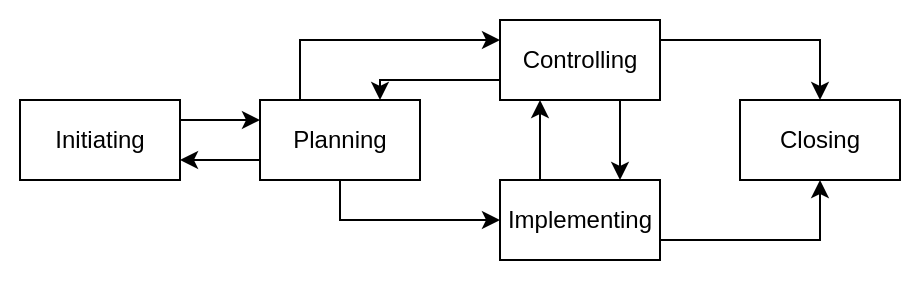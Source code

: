 <mxfile version="20.2.2" type="github">
  <diagram id="1Dt9sVHgSxZ8UNngOF6X" name="Page-1">
    <mxGraphModel dx="1422" dy="754" grid="1" gridSize="10" guides="1" tooltips="1" connect="1" arrows="1" fold="1" page="1" pageScale="1" pageWidth="827" pageHeight="1169" math="0" shadow="0">
      <root>
        <mxCell id="0" />
        <mxCell id="1" parent="0" />
        <mxCell id="b72W71Ku188Hy7LwLDYq-17" value="" style="rounded=0;whiteSpace=wrap;html=1;strokeColor=none;" vertex="1" parent="1">
          <mxGeometry x="150" y="110" width="460" height="140" as="geometry" />
        </mxCell>
        <mxCell id="b72W71Ku188Hy7LwLDYq-7" style="edgeStyle=orthogonalEdgeStyle;rounded=0;orthogonalLoop=1;jettySize=auto;html=1;exitX=1;exitY=0.25;exitDx=0;exitDy=0;entryX=0;entryY=0.25;entryDx=0;entryDy=0;" edge="1" parent="1" source="b72W71Ku188Hy7LwLDYq-1" target="b72W71Ku188Hy7LwLDYq-2">
          <mxGeometry relative="1" as="geometry" />
        </mxCell>
        <mxCell id="b72W71Ku188Hy7LwLDYq-1" value="Initiating" style="rounded=0;whiteSpace=wrap;html=1;" vertex="1" parent="1">
          <mxGeometry x="160" y="160" width="80" height="40" as="geometry" />
        </mxCell>
        <mxCell id="b72W71Ku188Hy7LwLDYq-8" style="edgeStyle=orthogonalEdgeStyle;rounded=0;orthogonalLoop=1;jettySize=auto;html=1;exitX=0.25;exitY=0;exitDx=0;exitDy=0;entryX=0;entryY=0.25;entryDx=0;entryDy=0;" edge="1" parent="1" source="b72W71Ku188Hy7LwLDYq-2" target="b72W71Ku188Hy7LwLDYq-3">
          <mxGeometry relative="1" as="geometry" />
        </mxCell>
        <mxCell id="b72W71Ku188Hy7LwLDYq-12" style="edgeStyle=orthogonalEdgeStyle;rounded=0;orthogonalLoop=1;jettySize=auto;html=1;exitX=0;exitY=0.75;exitDx=0;exitDy=0;entryX=1;entryY=0.75;entryDx=0;entryDy=0;" edge="1" parent="1" source="b72W71Ku188Hy7LwLDYq-2" target="b72W71Ku188Hy7LwLDYq-1">
          <mxGeometry relative="1" as="geometry" />
        </mxCell>
        <mxCell id="b72W71Ku188Hy7LwLDYq-13" style="edgeStyle=orthogonalEdgeStyle;rounded=0;orthogonalLoop=1;jettySize=auto;html=1;exitX=0.5;exitY=1;exitDx=0;exitDy=0;entryX=0;entryY=0.5;entryDx=0;entryDy=0;" edge="1" parent="1" source="b72W71Ku188Hy7LwLDYq-2" target="b72W71Ku188Hy7LwLDYq-4">
          <mxGeometry relative="1" as="geometry" />
        </mxCell>
        <mxCell id="b72W71Ku188Hy7LwLDYq-2" value="Planning" style="rounded=0;whiteSpace=wrap;html=1;" vertex="1" parent="1">
          <mxGeometry x="280" y="160" width="80" height="40" as="geometry" />
        </mxCell>
        <mxCell id="b72W71Ku188Hy7LwLDYq-9" style="edgeStyle=orthogonalEdgeStyle;rounded=0;orthogonalLoop=1;jettySize=auto;html=1;exitX=1;exitY=0.25;exitDx=0;exitDy=0;entryX=0.5;entryY=0;entryDx=0;entryDy=0;" edge="1" parent="1" source="b72W71Ku188Hy7LwLDYq-3" target="b72W71Ku188Hy7LwLDYq-5">
          <mxGeometry relative="1" as="geometry" />
        </mxCell>
        <mxCell id="b72W71Ku188Hy7LwLDYq-14" style="edgeStyle=orthogonalEdgeStyle;rounded=0;orthogonalLoop=1;jettySize=auto;html=1;exitX=0;exitY=0.75;exitDx=0;exitDy=0;entryX=0.75;entryY=0;entryDx=0;entryDy=0;" edge="1" parent="1" source="b72W71Ku188Hy7LwLDYq-3" target="b72W71Ku188Hy7LwLDYq-2">
          <mxGeometry relative="1" as="geometry">
            <Array as="points">
              <mxPoint x="340" y="150" />
            </Array>
          </mxGeometry>
        </mxCell>
        <mxCell id="b72W71Ku188Hy7LwLDYq-16" style="edgeStyle=orthogonalEdgeStyle;rounded=0;orthogonalLoop=1;jettySize=auto;html=1;exitX=0.75;exitY=1;exitDx=0;exitDy=0;entryX=0.75;entryY=0;entryDx=0;entryDy=0;" edge="1" parent="1" source="b72W71Ku188Hy7LwLDYq-3" target="b72W71Ku188Hy7LwLDYq-4">
          <mxGeometry relative="1" as="geometry" />
        </mxCell>
        <mxCell id="b72W71Ku188Hy7LwLDYq-3" value="Controlling" style="rounded=0;whiteSpace=wrap;html=1;" vertex="1" parent="1">
          <mxGeometry x="400" y="120" width="80" height="40" as="geometry" />
        </mxCell>
        <mxCell id="b72W71Ku188Hy7LwLDYq-11" style="edgeStyle=orthogonalEdgeStyle;rounded=0;orthogonalLoop=1;jettySize=auto;html=1;exitX=1;exitY=0.75;exitDx=0;exitDy=0;entryX=0.5;entryY=1;entryDx=0;entryDy=0;" edge="1" parent="1" source="b72W71Ku188Hy7LwLDYq-4" target="b72W71Ku188Hy7LwLDYq-5">
          <mxGeometry relative="1" as="geometry" />
        </mxCell>
        <mxCell id="b72W71Ku188Hy7LwLDYq-15" style="edgeStyle=orthogonalEdgeStyle;rounded=0;orthogonalLoop=1;jettySize=auto;html=1;exitX=0.25;exitY=0;exitDx=0;exitDy=0;entryX=0.25;entryY=1;entryDx=0;entryDy=0;" edge="1" parent="1" source="b72W71Ku188Hy7LwLDYq-4" target="b72W71Ku188Hy7LwLDYq-3">
          <mxGeometry relative="1" as="geometry" />
        </mxCell>
        <mxCell id="b72W71Ku188Hy7LwLDYq-4" value="Implementing" style="rounded=0;whiteSpace=wrap;html=1;" vertex="1" parent="1">
          <mxGeometry x="400" y="200" width="80" height="40" as="geometry" />
        </mxCell>
        <mxCell id="b72W71Ku188Hy7LwLDYq-5" value="Closing" style="rounded=0;whiteSpace=wrap;html=1;" vertex="1" parent="1">
          <mxGeometry x="520" y="160" width="80" height="40" as="geometry" />
        </mxCell>
      </root>
    </mxGraphModel>
  </diagram>
</mxfile>
